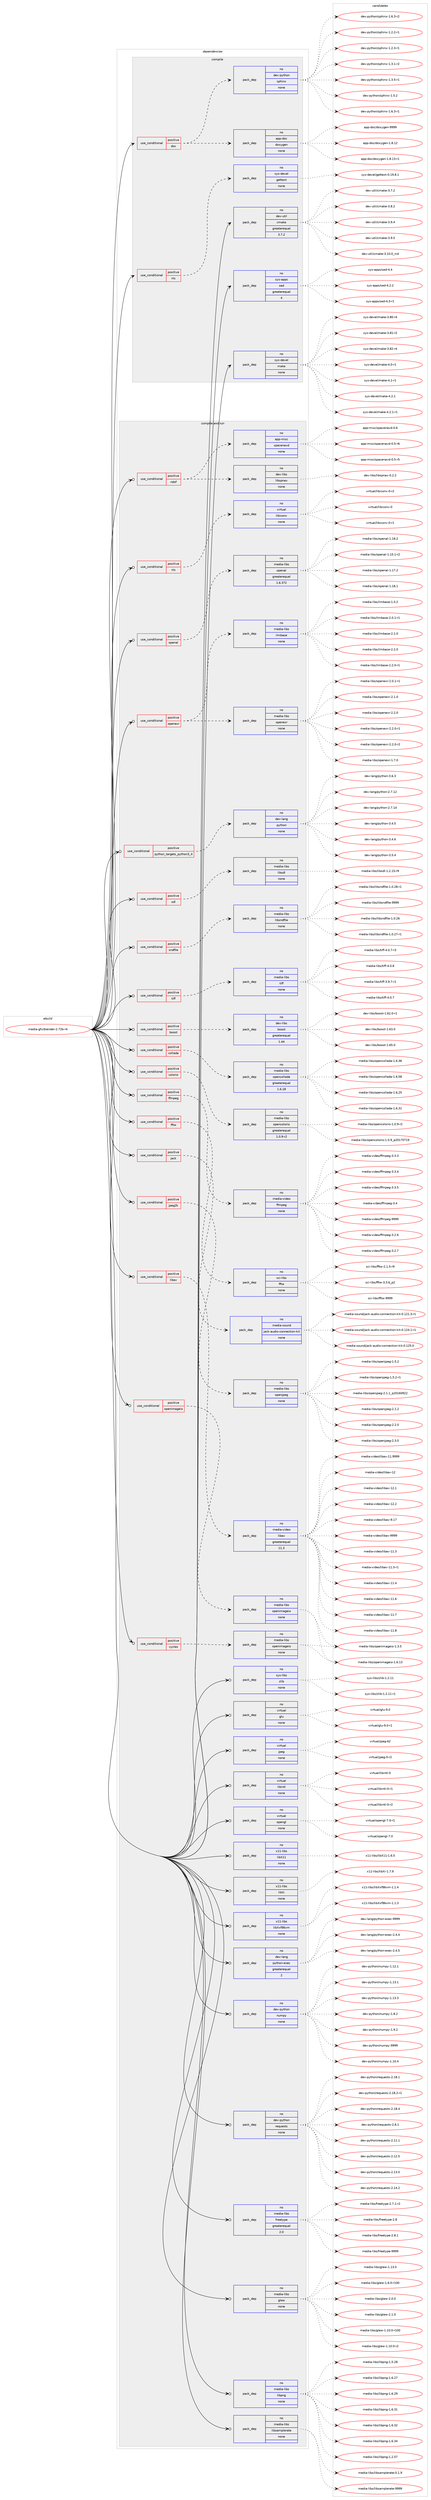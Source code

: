 digraph prolog {

# *************
# Graph options
# *************

newrank=true;
concentrate=true;
compound=true;
graph [rankdir=LR,fontname=Helvetica,fontsize=10,ranksep=1.5];#, ranksep=2.5, nodesep=0.2];
edge  [arrowhead=vee];
node  [fontname=Helvetica,fontsize=10];

# **********
# The ebuild
# **********

subgraph cluster_leftcol {
color=gray;
rank=same;
label=<<i>ebuild</i>>;
id [label="media-gfx/blender-2.72b-r4", color=red, width=4, href="../media-gfx/blender-2.72b-r4.svg"];
}

# ****************
# The dependencies
# ****************

subgraph cluster_midcol {
color=gray;
label=<<i>dependencies</i>>;
subgraph cluster_compile {
fillcolor="#eeeeee";
style=filled;
label=<<i>compile</i>>;
subgraph cond86867 {
dependency350922 [label=<<TABLE BORDER="0" CELLBORDER="1" CELLSPACING="0" CELLPADDING="4"><TR><TD ROWSPAN="3" CELLPADDING="10">use_conditional</TD></TR><TR><TD>positive</TD></TR><TR><TD>doc</TD></TR></TABLE>>, shape=none, color=red];
subgraph pack258716 {
dependency350923 [label=<<TABLE BORDER="0" CELLBORDER="1" CELLSPACING="0" CELLPADDING="4" WIDTH="220"><TR><TD ROWSPAN="6" CELLPADDING="30">pack_dep</TD></TR><TR><TD WIDTH="110">no</TD></TR><TR><TD>app-doc</TD></TR><TR><TD>doxygen</TD></TR><TR><TD>none</TD></TR><TR><TD></TD></TR></TABLE>>, shape=none, color=blue];
}
dependency350922:e -> dependency350923:w [weight=20,style="dashed",arrowhead="vee"];
subgraph pack258717 {
dependency350924 [label=<<TABLE BORDER="0" CELLBORDER="1" CELLSPACING="0" CELLPADDING="4" WIDTH="220"><TR><TD ROWSPAN="6" CELLPADDING="30">pack_dep</TD></TR><TR><TD WIDTH="110">no</TD></TR><TR><TD>dev-python</TD></TR><TR><TD>sphinx</TD></TR><TR><TD>none</TD></TR><TR><TD></TD></TR></TABLE>>, shape=none, color=blue];
}
dependency350922:e -> dependency350924:w [weight=20,style="dashed",arrowhead="vee"];
}
id:e -> dependency350922:w [weight=20,style="solid",arrowhead="vee"];
subgraph cond86868 {
dependency350925 [label=<<TABLE BORDER="0" CELLBORDER="1" CELLSPACING="0" CELLPADDING="4"><TR><TD ROWSPAN="3" CELLPADDING="10">use_conditional</TD></TR><TR><TD>positive</TD></TR><TR><TD>nls</TD></TR></TABLE>>, shape=none, color=red];
subgraph pack258718 {
dependency350926 [label=<<TABLE BORDER="0" CELLBORDER="1" CELLSPACING="0" CELLPADDING="4" WIDTH="220"><TR><TD ROWSPAN="6" CELLPADDING="30">pack_dep</TD></TR><TR><TD WIDTH="110">no</TD></TR><TR><TD>sys-devel</TD></TR><TR><TD>gettext</TD></TR><TR><TD>none</TD></TR><TR><TD></TD></TR></TABLE>>, shape=none, color=blue];
}
dependency350925:e -> dependency350926:w [weight=20,style="dashed",arrowhead="vee"];
}
id:e -> dependency350925:w [weight=20,style="solid",arrowhead="vee"];
subgraph pack258719 {
dependency350927 [label=<<TABLE BORDER="0" CELLBORDER="1" CELLSPACING="0" CELLPADDING="4" WIDTH="220"><TR><TD ROWSPAN="6" CELLPADDING="30">pack_dep</TD></TR><TR><TD WIDTH="110">no</TD></TR><TR><TD>dev-util</TD></TR><TR><TD>cmake</TD></TR><TR><TD>greaterequal</TD></TR><TR><TD>3.7.2</TD></TR></TABLE>>, shape=none, color=blue];
}
id:e -> dependency350927:w [weight=20,style="solid",arrowhead="vee"];
subgraph pack258720 {
dependency350928 [label=<<TABLE BORDER="0" CELLBORDER="1" CELLSPACING="0" CELLPADDING="4" WIDTH="220"><TR><TD ROWSPAN="6" CELLPADDING="30">pack_dep</TD></TR><TR><TD WIDTH="110">no</TD></TR><TR><TD>sys-apps</TD></TR><TR><TD>sed</TD></TR><TR><TD>greaterequal</TD></TR><TR><TD>4</TD></TR></TABLE>>, shape=none, color=blue];
}
id:e -> dependency350928:w [weight=20,style="solid",arrowhead="vee"];
subgraph pack258721 {
dependency350929 [label=<<TABLE BORDER="0" CELLBORDER="1" CELLSPACING="0" CELLPADDING="4" WIDTH="220"><TR><TD ROWSPAN="6" CELLPADDING="30">pack_dep</TD></TR><TR><TD WIDTH="110">no</TD></TR><TR><TD>sys-devel</TD></TR><TR><TD>make</TD></TR><TR><TD>none</TD></TR><TR><TD></TD></TR></TABLE>>, shape=none, color=blue];
}
id:e -> dependency350929:w [weight=20,style="solid",arrowhead="vee"];
}
subgraph cluster_compileandrun {
fillcolor="#eeeeee";
style=filled;
label=<<i>compile and run</i>>;
subgraph cond86869 {
dependency350930 [label=<<TABLE BORDER="0" CELLBORDER="1" CELLSPACING="0" CELLPADDING="4"><TR><TD ROWSPAN="3" CELLPADDING="10">use_conditional</TD></TR><TR><TD>positive</TD></TR><TR><TD>boost</TD></TR></TABLE>>, shape=none, color=red];
subgraph pack258722 {
dependency350931 [label=<<TABLE BORDER="0" CELLBORDER="1" CELLSPACING="0" CELLPADDING="4" WIDTH="220"><TR><TD ROWSPAN="6" CELLPADDING="30">pack_dep</TD></TR><TR><TD WIDTH="110">no</TD></TR><TR><TD>dev-libs</TD></TR><TR><TD>boost</TD></TR><TR><TD>greaterequal</TD></TR><TR><TD>1.44</TD></TR></TABLE>>, shape=none, color=blue];
}
dependency350930:e -> dependency350931:w [weight=20,style="dashed",arrowhead="vee"];
}
id:e -> dependency350930:w [weight=20,style="solid",arrowhead="odotvee"];
subgraph cond86870 {
dependency350932 [label=<<TABLE BORDER="0" CELLBORDER="1" CELLSPACING="0" CELLPADDING="4"><TR><TD ROWSPAN="3" CELLPADDING="10">use_conditional</TD></TR><TR><TD>positive</TD></TR><TR><TD>collada</TD></TR></TABLE>>, shape=none, color=red];
subgraph pack258723 {
dependency350933 [label=<<TABLE BORDER="0" CELLBORDER="1" CELLSPACING="0" CELLPADDING="4" WIDTH="220"><TR><TD ROWSPAN="6" CELLPADDING="30">pack_dep</TD></TR><TR><TD WIDTH="110">no</TD></TR><TR><TD>media-libs</TD></TR><TR><TD>opencollada</TD></TR><TR><TD>greaterequal</TD></TR><TR><TD>1.6.18</TD></TR></TABLE>>, shape=none, color=blue];
}
dependency350932:e -> dependency350933:w [weight=20,style="dashed",arrowhead="vee"];
}
id:e -> dependency350932:w [weight=20,style="solid",arrowhead="odotvee"];
subgraph cond86871 {
dependency350934 [label=<<TABLE BORDER="0" CELLBORDER="1" CELLSPACING="0" CELLPADDING="4"><TR><TD ROWSPAN="3" CELLPADDING="10">use_conditional</TD></TR><TR><TD>positive</TD></TR><TR><TD>colorio</TD></TR></TABLE>>, shape=none, color=red];
subgraph pack258724 {
dependency350935 [label=<<TABLE BORDER="0" CELLBORDER="1" CELLSPACING="0" CELLPADDING="4" WIDTH="220"><TR><TD ROWSPAN="6" CELLPADDING="30">pack_dep</TD></TR><TR><TD WIDTH="110">no</TD></TR><TR><TD>media-libs</TD></TR><TR><TD>opencolorio</TD></TR><TR><TD>greaterequal</TD></TR><TR><TD>1.0.9-r2</TD></TR></TABLE>>, shape=none, color=blue];
}
dependency350934:e -> dependency350935:w [weight=20,style="dashed",arrowhead="vee"];
}
id:e -> dependency350934:w [weight=20,style="solid",arrowhead="odotvee"];
subgraph cond86872 {
dependency350936 [label=<<TABLE BORDER="0" CELLBORDER="1" CELLSPACING="0" CELLPADDING="4"><TR><TD ROWSPAN="3" CELLPADDING="10">use_conditional</TD></TR><TR><TD>positive</TD></TR><TR><TD>cycles</TD></TR></TABLE>>, shape=none, color=red];
subgraph pack258725 {
dependency350937 [label=<<TABLE BORDER="0" CELLBORDER="1" CELLSPACING="0" CELLPADDING="4" WIDTH="220"><TR><TD ROWSPAN="6" CELLPADDING="30">pack_dep</TD></TR><TR><TD WIDTH="110">no</TD></TR><TR><TD>media-libs</TD></TR><TR><TD>openimageio</TD></TR><TR><TD>none</TD></TR><TR><TD></TD></TR></TABLE>>, shape=none, color=blue];
}
dependency350936:e -> dependency350937:w [weight=20,style="dashed",arrowhead="vee"];
}
id:e -> dependency350936:w [weight=20,style="solid",arrowhead="odotvee"];
subgraph cond86873 {
dependency350938 [label=<<TABLE BORDER="0" CELLBORDER="1" CELLSPACING="0" CELLPADDING="4"><TR><TD ROWSPAN="3" CELLPADDING="10">use_conditional</TD></TR><TR><TD>positive</TD></TR><TR><TD>ffmpeg</TD></TR></TABLE>>, shape=none, color=red];
subgraph pack258726 {
dependency350939 [label=<<TABLE BORDER="0" CELLBORDER="1" CELLSPACING="0" CELLPADDING="4" WIDTH="220"><TR><TD ROWSPAN="6" CELLPADDING="30">pack_dep</TD></TR><TR><TD WIDTH="110">no</TD></TR><TR><TD>media-video</TD></TR><TR><TD>ffmpeg</TD></TR><TR><TD>none</TD></TR><TR><TD></TD></TR></TABLE>>, shape=none, color=blue];
}
dependency350938:e -> dependency350939:w [weight=20,style="dashed",arrowhead="vee"];
}
id:e -> dependency350938:w [weight=20,style="solid",arrowhead="odotvee"];
subgraph cond86874 {
dependency350940 [label=<<TABLE BORDER="0" CELLBORDER="1" CELLSPACING="0" CELLPADDING="4"><TR><TD ROWSPAN="3" CELLPADDING="10">use_conditional</TD></TR><TR><TD>positive</TD></TR><TR><TD>fftw</TD></TR></TABLE>>, shape=none, color=red];
subgraph pack258727 {
dependency350941 [label=<<TABLE BORDER="0" CELLBORDER="1" CELLSPACING="0" CELLPADDING="4" WIDTH="220"><TR><TD ROWSPAN="6" CELLPADDING="30">pack_dep</TD></TR><TR><TD WIDTH="110">no</TD></TR><TR><TD>sci-libs</TD></TR><TR><TD>fftw</TD></TR><TR><TD>none</TD></TR><TR><TD></TD></TR></TABLE>>, shape=none, color=blue];
}
dependency350940:e -> dependency350941:w [weight=20,style="dashed",arrowhead="vee"];
}
id:e -> dependency350940:w [weight=20,style="solid",arrowhead="odotvee"];
subgraph cond86875 {
dependency350942 [label=<<TABLE BORDER="0" CELLBORDER="1" CELLSPACING="0" CELLPADDING="4"><TR><TD ROWSPAN="3" CELLPADDING="10">use_conditional</TD></TR><TR><TD>positive</TD></TR><TR><TD>jack</TD></TR></TABLE>>, shape=none, color=red];
subgraph pack258728 {
dependency350943 [label=<<TABLE BORDER="0" CELLBORDER="1" CELLSPACING="0" CELLPADDING="4" WIDTH="220"><TR><TD ROWSPAN="6" CELLPADDING="30">pack_dep</TD></TR><TR><TD WIDTH="110">no</TD></TR><TR><TD>media-sound</TD></TR><TR><TD>jack-audio-connection-kit</TD></TR><TR><TD>none</TD></TR><TR><TD></TD></TR></TABLE>>, shape=none, color=blue];
}
dependency350942:e -> dependency350943:w [weight=20,style="dashed",arrowhead="vee"];
}
id:e -> dependency350942:w [weight=20,style="solid",arrowhead="odotvee"];
subgraph cond86876 {
dependency350944 [label=<<TABLE BORDER="0" CELLBORDER="1" CELLSPACING="0" CELLPADDING="4"><TR><TD ROWSPAN="3" CELLPADDING="10">use_conditional</TD></TR><TR><TD>positive</TD></TR><TR><TD>jpeg2k</TD></TR></TABLE>>, shape=none, color=red];
subgraph pack258729 {
dependency350945 [label=<<TABLE BORDER="0" CELLBORDER="1" CELLSPACING="0" CELLPADDING="4" WIDTH="220"><TR><TD ROWSPAN="6" CELLPADDING="30">pack_dep</TD></TR><TR><TD WIDTH="110">no</TD></TR><TR><TD>media-libs</TD></TR><TR><TD>openjpeg</TD></TR><TR><TD>none</TD></TR><TR><TD></TD></TR></TABLE>>, shape=none, color=blue];
}
dependency350944:e -> dependency350945:w [weight=20,style="dashed",arrowhead="vee"];
}
id:e -> dependency350944:w [weight=20,style="solid",arrowhead="odotvee"];
subgraph cond86877 {
dependency350946 [label=<<TABLE BORDER="0" CELLBORDER="1" CELLSPACING="0" CELLPADDING="4"><TR><TD ROWSPAN="3" CELLPADDING="10">use_conditional</TD></TR><TR><TD>positive</TD></TR><TR><TD>libav</TD></TR></TABLE>>, shape=none, color=red];
subgraph pack258730 {
dependency350947 [label=<<TABLE BORDER="0" CELLBORDER="1" CELLSPACING="0" CELLPADDING="4" WIDTH="220"><TR><TD ROWSPAN="6" CELLPADDING="30">pack_dep</TD></TR><TR><TD WIDTH="110">no</TD></TR><TR><TD>media-video</TD></TR><TR><TD>libav</TD></TR><TR><TD>greaterequal</TD></TR><TR><TD>11.3</TD></TR></TABLE>>, shape=none, color=blue];
}
dependency350946:e -> dependency350947:w [weight=20,style="dashed",arrowhead="vee"];
}
id:e -> dependency350946:w [weight=20,style="solid",arrowhead="odotvee"];
subgraph cond86878 {
dependency350948 [label=<<TABLE BORDER="0" CELLBORDER="1" CELLSPACING="0" CELLPADDING="4"><TR><TD ROWSPAN="3" CELLPADDING="10">use_conditional</TD></TR><TR><TD>positive</TD></TR><TR><TD>ndof</TD></TR></TABLE>>, shape=none, color=red];
subgraph pack258731 {
dependency350949 [label=<<TABLE BORDER="0" CELLBORDER="1" CELLSPACING="0" CELLPADDING="4" WIDTH="220"><TR><TD ROWSPAN="6" CELLPADDING="30">pack_dep</TD></TR><TR><TD WIDTH="110">no</TD></TR><TR><TD>app-misc</TD></TR><TR><TD>spacenavd</TD></TR><TR><TD>none</TD></TR><TR><TD></TD></TR></TABLE>>, shape=none, color=blue];
}
dependency350948:e -> dependency350949:w [weight=20,style="dashed",arrowhead="vee"];
subgraph pack258732 {
dependency350950 [label=<<TABLE BORDER="0" CELLBORDER="1" CELLSPACING="0" CELLPADDING="4" WIDTH="220"><TR><TD ROWSPAN="6" CELLPADDING="30">pack_dep</TD></TR><TR><TD WIDTH="110">no</TD></TR><TR><TD>dev-libs</TD></TR><TR><TD>libspnav</TD></TR><TR><TD>none</TD></TR><TR><TD></TD></TR></TABLE>>, shape=none, color=blue];
}
dependency350948:e -> dependency350950:w [weight=20,style="dashed",arrowhead="vee"];
}
id:e -> dependency350948:w [weight=20,style="solid",arrowhead="odotvee"];
subgraph cond86879 {
dependency350951 [label=<<TABLE BORDER="0" CELLBORDER="1" CELLSPACING="0" CELLPADDING="4"><TR><TD ROWSPAN="3" CELLPADDING="10">use_conditional</TD></TR><TR><TD>positive</TD></TR><TR><TD>nls</TD></TR></TABLE>>, shape=none, color=red];
subgraph pack258733 {
dependency350952 [label=<<TABLE BORDER="0" CELLBORDER="1" CELLSPACING="0" CELLPADDING="4" WIDTH="220"><TR><TD ROWSPAN="6" CELLPADDING="30">pack_dep</TD></TR><TR><TD WIDTH="110">no</TD></TR><TR><TD>virtual</TD></TR><TR><TD>libiconv</TD></TR><TR><TD>none</TD></TR><TR><TD></TD></TR></TABLE>>, shape=none, color=blue];
}
dependency350951:e -> dependency350952:w [weight=20,style="dashed",arrowhead="vee"];
}
id:e -> dependency350951:w [weight=20,style="solid",arrowhead="odotvee"];
subgraph cond86880 {
dependency350953 [label=<<TABLE BORDER="0" CELLBORDER="1" CELLSPACING="0" CELLPADDING="4"><TR><TD ROWSPAN="3" CELLPADDING="10">use_conditional</TD></TR><TR><TD>positive</TD></TR><TR><TD>openal</TD></TR></TABLE>>, shape=none, color=red];
subgraph pack258734 {
dependency350954 [label=<<TABLE BORDER="0" CELLBORDER="1" CELLSPACING="0" CELLPADDING="4" WIDTH="220"><TR><TD ROWSPAN="6" CELLPADDING="30">pack_dep</TD></TR><TR><TD WIDTH="110">no</TD></TR><TR><TD>media-libs</TD></TR><TR><TD>openal</TD></TR><TR><TD>greaterequal</TD></TR><TR><TD>1.6.372</TD></TR></TABLE>>, shape=none, color=blue];
}
dependency350953:e -> dependency350954:w [weight=20,style="dashed",arrowhead="vee"];
}
id:e -> dependency350953:w [weight=20,style="solid",arrowhead="odotvee"];
subgraph cond86881 {
dependency350955 [label=<<TABLE BORDER="0" CELLBORDER="1" CELLSPACING="0" CELLPADDING="4"><TR><TD ROWSPAN="3" CELLPADDING="10">use_conditional</TD></TR><TR><TD>positive</TD></TR><TR><TD>openexr</TD></TR></TABLE>>, shape=none, color=red];
subgraph pack258735 {
dependency350956 [label=<<TABLE BORDER="0" CELLBORDER="1" CELLSPACING="0" CELLPADDING="4" WIDTH="220"><TR><TD ROWSPAN="6" CELLPADDING="30">pack_dep</TD></TR><TR><TD WIDTH="110">no</TD></TR><TR><TD>media-libs</TD></TR><TR><TD>ilmbase</TD></TR><TR><TD>none</TD></TR><TR><TD></TD></TR></TABLE>>, shape=none, color=blue];
}
dependency350955:e -> dependency350956:w [weight=20,style="dashed",arrowhead="vee"];
subgraph pack258736 {
dependency350957 [label=<<TABLE BORDER="0" CELLBORDER="1" CELLSPACING="0" CELLPADDING="4" WIDTH="220"><TR><TD ROWSPAN="6" CELLPADDING="30">pack_dep</TD></TR><TR><TD WIDTH="110">no</TD></TR><TR><TD>media-libs</TD></TR><TR><TD>openexr</TD></TR><TR><TD>none</TD></TR><TR><TD></TD></TR></TABLE>>, shape=none, color=blue];
}
dependency350955:e -> dependency350957:w [weight=20,style="dashed",arrowhead="vee"];
}
id:e -> dependency350955:w [weight=20,style="solid",arrowhead="odotvee"];
subgraph cond86882 {
dependency350958 [label=<<TABLE BORDER="0" CELLBORDER="1" CELLSPACING="0" CELLPADDING="4"><TR><TD ROWSPAN="3" CELLPADDING="10">use_conditional</TD></TR><TR><TD>positive</TD></TR><TR><TD>openimageio</TD></TR></TABLE>>, shape=none, color=red];
subgraph pack258737 {
dependency350959 [label=<<TABLE BORDER="0" CELLBORDER="1" CELLSPACING="0" CELLPADDING="4" WIDTH="220"><TR><TD ROWSPAN="6" CELLPADDING="30">pack_dep</TD></TR><TR><TD WIDTH="110">no</TD></TR><TR><TD>media-libs</TD></TR><TR><TD>openimageio</TD></TR><TR><TD>none</TD></TR><TR><TD></TD></TR></TABLE>>, shape=none, color=blue];
}
dependency350958:e -> dependency350959:w [weight=20,style="dashed",arrowhead="vee"];
}
id:e -> dependency350958:w [weight=20,style="solid",arrowhead="odotvee"];
subgraph cond86883 {
dependency350960 [label=<<TABLE BORDER="0" CELLBORDER="1" CELLSPACING="0" CELLPADDING="4"><TR><TD ROWSPAN="3" CELLPADDING="10">use_conditional</TD></TR><TR><TD>positive</TD></TR><TR><TD>python_targets_python3_4</TD></TR></TABLE>>, shape=none, color=red];
subgraph pack258738 {
dependency350961 [label=<<TABLE BORDER="0" CELLBORDER="1" CELLSPACING="0" CELLPADDING="4" WIDTH="220"><TR><TD ROWSPAN="6" CELLPADDING="30">pack_dep</TD></TR><TR><TD WIDTH="110">no</TD></TR><TR><TD>dev-lang</TD></TR><TR><TD>python</TD></TR><TR><TD>none</TD></TR><TR><TD></TD></TR></TABLE>>, shape=none, color=blue];
}
dependency350960:e -> dependency350961:w [weight=20,style="dashed",arrowhead="vee"];
}
id:e -> dependency350960:w [weight=20,style="solid",arrowhead="odotvee"];
subgraph cond86884 {
dependency350962 [label=<<TABLE BORDER="0" CELLBORDER="1" CELLSPACING="0" CELLPADDING="4"><TR><TD ROWSPAN="3" CELLPADDING="10">use_conditional</TD></TR><TR><TD>positive</TD></TR><TR><TD>sdl</TD></TR></TABLE>>, shape=none, color=red];
subgraph pack258739 {
dependency350963 [label=<<TABLE BORDER="0" CELLBORDER="1" CELLSPACING="0" CELLPADDING="4" WIDTH="220"><TR><TD ROWSPAN="6" CELLPADDING="30">pack_dep</TD></TR><TR><TD WIDTH="110">no</TD></TR><TR><TD>media-libs</TD></TR><TR><TD>libsdl</TD></TR><TR><TD>none</TD></TR><TR><TD></TD></TR></TABLE>>, shape=none, color=blue];
}
dependency350962:e -> dependency350963:w [weight=20,style="dashed",arrowhead="vee"];
}
id:e -> dependency350962:w [weight=20,style="solid",arrowhead="odotvee"];
subgraph cond86885 {
dependency350964 [label=<<TABLE BORDER="0" CELLBORDER="1" CELLSPACING="0" CELLPADDING="4"><TR><TD ROWSPAN="3" CELLPADDING="10">use_conditional</TD></TR><TR><TD>positive</TD></TR><TR><TD>sndfile</TD></TR></TABLE>>, shape=none, color=red];
subgraph pack258740 {
dependency350965 [label=<<TABLE BORDER="0" CELLBORDER="1" CELLSPACING="0" CELLPADDING="4" WIDTH="220"><TR><TD ROWSPAN="6" CELLPADDING="30">pack_dep</TD></TR><TR><TD WIDTH="110">no</TD></TR><TR><TD>media-libs</TD></TR><TR><TD>libsndfile</TD></TR><TR><TD>none</TD></TR><TR><TD></TD></TR></TABLE>>, shape=none, color=blue];
}
dependency350964:e -> dependency350965:w [weight=20,style="dashed",arrowhead="vee"];
}
id:e -> dependency350964:w [weight=20,style="solid",arrowhead="odotvee"];
subgraph cond86886 {
dependency350966 [label=<<TABLE BORDER="0" CELLBORDER="1" CELLSPACING="0" CELLPADDING="4"><TR><TD ROWSPAN="3" CELLPADDING="10">use_conditional</TD></TR><TR><TD>positive</TD></TR><TR><TD>tiff</TD></TR></TABLE>>, shape=none, color=red];
subgraph pack258741 {
dependency350967 [label=<<TABLE BORDER="0" CELLBORDER="1" CELLSPACING="0" CELLPADDING="4" WIDTH="220"><TR><TD ROWSPAN="6" CELLPADDING="30">pack_dep</TD></TR><TR><TD WIDTH="110">no</TD></TR><TR><TD>media-libs</TD></TR><TR><TD>tiff</TD></TR><TR><TD>none</TD></TR><TR><TD></TD></TR></TABLE>>, shape=none, color=blue];
}
dependency350966:e -> dependency350967:w [weight=20,style="dashed",arrowhead="vee"];
}
id:e -> dependency350966:w [weight=20,style="solid",arrowhead="odotvee"];
subgraph pack258742 {
dependency350968 [label=<<TABLE BORDER="0" CELLBORDER="1" CELLSPACING="0" CELLPADDING="4" WIDTH="220"><TR><TD ROWSPAN="6" CELLPADDING="30">pack_dep</TD></TR><TR><TD WIDTH="110">no</TD></TR><TR><TD>dev-lang</TD></TR><TR><TD>python-exec</TD></TR><TR><TD>greaterequal</TD></TR><TR><TD>2</TD></TR></TABLE>>, shape=none, color=blue];
}
id:e -> dependency350968:w [weight=20,style="solid",arrowhead="odotvee"];
subgraph pack258743 {
dependency350969 [label=<<TABLE BORDER="0" CELLBORDER="1" CELLSPACING="0" CELLPADDING="4" WIDTH="220"><TR><TD ROWSPAN="6" CELLPADDING="30">pack_dep</TD></TR><TR><TD WIDTH="110">no</TD></TR><TR><TD>dev-python</TD></TR><TR><TD>numpy</TD></TR><TR><TD>none</TD></TR><TR><TD></TD></TR></TABLE>>, shape=none, color=blue];
}
id:e -> dependency350969:w [weight=20,style="solid",arrowhead="odotvee"];
subgraph pack258744 {
dependency350970 [label=<<TABLE BORDER="0" CELLBORDER="1" CELLSPACING="0" CELLPADDING="4" WIDTH="220"><TR><TD ROWSPAN="6" CELLPADDING="30">pack_dep</TD></TR><TR><TD WIDTH="110">no</TD></TR><TR><TD>dev-python</TD></TR><TR><TD>requests</TD></TR><TR><TD>none</TD></TR><TR><TD></TD></TR></TABLE>>, shape=none, color=blue];
}
id:e -> dependency350970:w [weight=20,style="solid",arrowhead="odotvee"];
subgraph pack258745 {
dependency350971 [label=<<TABLE BORDER="0" CELLBORDER="1" CELLSPACING="0" CELLPADDING="4" WIDTH="220"><TR><TD ROWSPAN="6" CELLPADDING="30">pack_dep</TD></TR><TR><TD WIDTH="110">no</TD></TR><TR><TD>media-libs</TD></TR><TR><TD>freetype</TD></TR><TR><TD>greaterequal</TD></TR><TR><TD>2.0</TD></TR></TABLE>>, shape=none, color=blue];
}
id:e -> dependency350971:w [weight=20,style="solid",arrowhead="odotvee"];
subgraph pack258746 {
dependency350972 [label=<<TABLE BORDER="0" CELLBORDER="1" CELLSPACING="0" CELLPADDING="4" WIDTH="220"><TR><TD ROWSPAN="6" CELLPADDING="30">pack_dep</TD></TR><TR><TD WIDTH="110">no</TD></TR><TR><TD>media-libs</TD></TR><TR><TD>glew</TD></TR><TR><TD>none</TD></TR><TR><TD></TD></TR></TABLE>>, shape=none, color=blue];
}
id:e -> dependency350972:w [weight=20,style="solid",arrowhead="odotvee"];
subgraph pack258747 {
dependency350973 [label=<<TABLE BORDER="0" CELLBORDER="1" CELLSPACING="0" CELLPADDING="4" WIDTH="220"><TR><TD ROWSPAN="6" CELLPADDING="30">pack_dep</TD></TR><TR><TD WIDTH="110">no</TD></TR><TR><TD>media-libs</TD></TR><TR><TD>libpng</TD></TR><TR><TD>none</TD></TR><TR><TD></TD></TR></TABLE>>, shape=none, color=blue];
}
id:e -> dependency350973:w [weight=20,style="solid",arrowhead="odotvee"];
subgraph pack258748 {
dependency350974 [label=<<TABLE BORDER="0" CELLBORDER="1" CELLSPACING="0" CELLPADDING="4" WIDTH="220"><TR><TD ROWSPAN="6" CELLPADDING="30">pack_dep</TD></TR><TR><TD WIDTH="110">no</TD></TR><TR><TD>media-libs</TD></TR><TR><TD>libsamplerate</TD></TR><TR><TD>none</TD></TR><TR><TD></TD></TR></TABLE>>, shape=none, color=blue];
}
id:e -> dependency350974:w [weight=20,style="solid",arrowhead="odotvee"];
subgraph pack258749 {
dependency350975 [label=<<TABLE BORDER="0" CELLBORDER="1" CELLSPACING="0" CELLPADDING="4" WIDTH="220"><TR><TD ROWSPAN="6" CELLPADDING="30">pack_dep</TD></TR><TR><TD WIDTH="110">no</TD></TR><TR><TD>sys-libs</TD></TR><TR><TD>zlib</TD></TR><TR><TD>none</TD></TR><TR><TD></TD></TR></TABLE>>, shape=none, color=blue];
}
id:e -> dependency350975:w [weight=20,style="solid",arrowhead="odotvee"];
subgraph pack258750 {
dependency350976 [label=<<TABLE BORDER="0" CELLBORDER="1" CELLSPACING="0" CELLPADDING="4" WIDTH="220"><TR><TD ROWSPAN="6" CELLPADDING="30">pack_dep</TD></TR><TR><TD WIDTH="110">no</TD></TR><TR><TD>virtual</TD></TR><TR><TD>glu</TD></TR><TR><TD>none</TD></TR><TR><TD></TD></TR></TABLE>>, shape=none, color=blue];
}
id:e -> dependency350976:w [weight=20,style="solid",arrowhead="odotvee"];
subgraph pack258751 {
dependency350977 [label=<<TABLE BORDER="0" CELLBORDER="1" CELLSPACING="0" CELLPADDING="4" WIDTH="220"><TR><TD ROWSPAN="6" CELLPADDING="30">pack_dep</TD></TR><TR><TD WIDTH="110">no</TD></TR><TR><TD>virtual</TD></TR><TR><TD>jpeg</TD></TR><TR><TD>none</TD></TR><TR><TD></TD></TR></TABLE>>, shape=none, color=blue];
}
id:e -> dependency350977:w [weight=20,style="solid",arrowhead="odotvee"];
subgraph pack258752 {
dependency350978 [label=<<TABLE BORDER="0" CELLBORDER="1" CELLSPACING="0" CELLPADDING="4" WIDTH="220"><TR><TD ROWSPAN="6" CELLPADDING="30">pack_dep</TD></TR><TR><TD WIDTH="110">no</TD></TR><TR><TD>virtual</TD></TR><TR><TD>libintl</TD></TR><TR><TD>none</TD></TR><TR><TD></TD></TR></TABLE>>, shape=none, color=blue];
}
id:e -> dependency350978:w [weight=20,style="solid",arrowhead="odotvee"];
subgraph pack258753 {
dependency350979 [label=<<TABLE BORDER="0" CELLBORDER="1" CELLSPACING="0" CELLPADDING="4" WIDTH="220"><TR><TD ROWSPAN="6" CELLPADDING="30">pack_dep</TD></TR><TR><TD WIDTH="110">no</TD></TR><TR><TD>virtual</TD></TR><TR><TD>opengl</TD></TR><TR><TD>none</TD></TR><TR><TD></TD></TR></TABLE>>, shape=none, color=blue];
}
id:e -> dependency350979:w [weight=20,style="solid",arrowhead="odotvee"];
subgraph pack258754 {
dependency350980 [label=<<TABLE BORDER="0" CELLBORDER="1" CELLSPACING="0" CELLPADDING="4" WIDTH="220"><TR><TD ROWSPAN="6" CELLPADDING="30">pack_dep</TD></TR><TR><TD WIDTH="110">no</TD></TR><TR><TD>x11-libs</TD></TR><TR><TD>libX11</TD></TR><TR><TD>none</TD></TR><TR><TD></TD></TR></TABLE>>, shape=none, color=blue];
}
id:e -> dependency350980:w [weight=20,style="solid",arrowhead="odotvee"];
subgraph pack258755 {
dependency350981 [label=<<TABLE BORDER="0" CELLBORDER="1" CELLSPACING="0" CELLPADDING="4" WIDTH="220"><TR><TD ROWSPAN="6" CELLPADDING="30">pack_dep</TD></TR><TR><TD WIDTH="110">no</TD></TR><TR><TD>x11-libs</TD></TR><TR><TD>libXi</TD></TR><TR><TD>none</TD></TR><TR><TD></TD></TR></TABLE>>, shape=none, color=blue];
}
id:e -> dependency350981:w [weight=20,style="solid",arrowhead="odotvee"];
subgraph pack258756 {
dependency350982 [label=<<TABLE BORDER="0" CELLBORDER="1" CELLSPACING="0" CELLPADDING="4" WIDTH="220"><TR><TD ROWSPAN="6" CELLPADDING="30">pack_dep</TD></TR><TR><TD WIDTH="110">no</TD></TR><TR><TD>x11-libs</TD></TR><TR><TD>libXxf86vm</TD></TR><TR><TD>none</TD></TR><TR><TD></TD></TR></TABLE>>, shape=none, color=blue];
}
id:e -> dependency350982:w [weight=20,style="solid",arrowhead="odotvee"];
}
subgraph cluster_run {
fillcolor="#eeeeee";
style=filled;
label=<<i>run</i>>;
}
}

# **************
# The candidates
# **************

subgraph cluster_choices {
rank=same;
color=gray;
label=<<i>candidates</i>>;

subgraph choice258716 {
color=black;
nodesep=1;
choice9711211245100111994710011112012110310111045494656464950 [label="app-doc/doxygen-1.8.12", color=red, width=4,href="../app-doc/doxygen-1.8.12.svg"];
choice97112112451001119947100111120121103101110454946564649514511449 [label="app-doc/doxygen-1.8.13-r1", color=red, width=4,href="../app-doc/doxygen-1.8.13-r1.svg"];
choice971121124510011199471001111201211031011104557575757 [label="app-doc/doxygen-9999", color=red, width=4,href="../app-doc/doxygen-9999.svg"];
dependency350923:e -> choice9711211245100111994710011112012110310111045494656464950:w [style=dotted,weight="100"];
dependency350923:e -> choice97112112451001119947100111120121103101110454946564649514511449:w [style=dotted,weight="100"];
dependency350923:e -> choice971121124510011199471001111201211031011104557575757:w [style=dotted,weight="100"];
}
subgraph choice258717 {
color=black;
nodesep=1;
choice10010111845112121116104111110471151121041051101204549465046504511449 [label="dev-python/sphinx-1.2.2-r1", color=red, width=4,href="../dev-python/sphinx-1.2.2-r1.svg"];
choice10010111845112121116104111110471151121041051101204549465046514511449 [label="dev-python/sphinx-1.2.3-r1", color=red, width=4,href="../dev-python/sphinx-1.2.3-r1.svg"];
choice10010111845112121116104111110471151121041051101204549465146494511450 [label="dev-python/sphinx-1.3.1-r2", color=red, width=4,href="../dev-python/sphinx-1.3.1-r2.svg"];
choice10010111845112121116104111110471151121041051101204549465146534511449 [label="dev-python/sphinx-1.3.5-r1", color=red, width=4,href="../dev-python/sphinx-1.3.5-r1.svg"];
choice1001011184511212111610411111047115112104105110120454946534650 [label="dev-python/sphinx-1.5.2", color=red, width=4,href="../dev-python/sphinx-1.5.2.svg"];
choice10010111845112121116104111110471151121041051101204549465446514511449 [label="dev-python/sphinx-1.6.3-r1", color=red, width=4,href="../dev-python/sphinx-1.6.3-r1.svg"];
choice10010111845112121116104111110471151121041051101204549465446514511450 [label="dev-python/sphinx-1.6.3-r2", color=red, width=4,href="../dev-python/sphinx-1.6.3-r2.svg"];
dependency350924:e -> choice10010111845112121116104111110471151121041051101204549465046504511449:w [style=dotted,weight="100"];
dependency350924:e -> choice10010111845112121116104111110471151121041051101204549465046514511449:w [style=dotted,weight="100"];
dependency350924:e -> choice10010111845112121116104111110471151121041051101204549465146494511450:w [style=dotted,weight="100"];
dependency350924:e -> choice10010111845112121116104111110471151121041051101204549465146534511449:w [style=dotted,weight="100"];
dependency350924:e -> choice1001011184511212111610411111047115112104105110120454946534650:w [style=dotted,weight="100"];
dependency350924:e -> choice10010111845112121116104111110471151121041051101204549465446514511449:w [style=dotted,weight="100"];
dependency350924:e -> choice10010111845112121116104111110471151121041051101204549465446514511450:w [style=dotted,weight="100"];
}
subgraph choice258718 {
color=black;
nodesep=1;
choice1151211154510010111810110847103101116116101120116454846495746564649 [label="sys-devel/gettext-0.19.8.1", color=red, width=4,href="../sys-devel/gettext-0.19.8.1.svg"];
dependency350926:e -> choice1151211154510010111810110847103101116116101120116454846495746564649:w [style=dotted,weight="100"];
}
subgraph choice258719 {
color=black;
nodesep=1;
choice1001011184511711610510847991099710710145514649484648951149952 [label="dev-util/cmake-3.10.0_rc4", color=red, width=4,href="../dev-util/cmake-3.10.0_rc4.svg"];
choice10010111845117116105108479910997107101455146554650 [label="dev-util/cmake-3.7.2", color=red, width=4,href="../dev-util/cmake-3.7.2.svg"];
choice10010111845117116105108479910997107101455146564650 [label="dev-util/cmake-3.8.2", color=red, width=4,href="../dev-util/cmake-3.8.2.svg"];
choice10010111845117116105108479910997107101455146574652 [label="dev-util/cmake-3.9.4", color=red, width=4,href="../dev-util/cmake-3.9.4.svg"];
choice10010111845117116105108479910997107101455146574653 [label="dev-util/cmake-3.9.5", color=red, width=4,href="../dev-util/cmake-3.9.5.svg"];
dependency350927:e -> choice1001011184511711610510847991099710710145514649484648951149952:w [style=dotted,weight="100"];
dependency350927:e -> choice10010111845117116105108479910997107101455146554650:w [style=dotted,weight="100"];
dependency350927:e -> choice10010111845117116105108479910997107101455146564650:w [style=dotted,weight="100"];
dependency350927:e -> choice10010111845117116105108479910997107101455146574652:w [style=dotted,weight="100"];
dependency350927:e -> choice10010111845117116105108479910997107101455146574653:w [style=dotted,weight="100"];
}
subgraph choice258720 {
color=black;
nodesep=1;
choice115121115459711211211547115101100455246504650 [label="sys-apps/sed-4.2.2", color=red, width=4,href="../sys-apps/sed-4.2.2.svg"];
choice115121115459711211211547115101100455246514511449 [label="sys-apps/sed-4.3-r1", color=red, width=4,href="../sys-apps/sed-4.3-r1.svg"];
choice11512111545971121121154711510110045524652 [label="sys-apps/sed-4.4", color=red, width=4,href="../sys-apps/sed-4.4.svg"];
dependency350928:e -> choice115121115459711211211547115101100455246504650:w [style=dotted,weight="100"];
dependency350928:e -> choice115121115459711211211547115101100455246514511449:w [style=dotted,weight="100"];
dependency350928:e -> choice11512111545971121121154711510110045524652:w [style=dotted,weight="100"];
}
subgraph choice258721 {
color=black;
nodesep=1;
choice11512111545100101118101108471099710710145514656484511452 [label="sys-devel/make-3.80-r4", color=red, width=4,href="../sys-devel/make-3.80-r4.svg"];
choice11512111545100101118101108471099710710145514656494511450 [label="sys-devel/make-3.81-r2", color=red, width=4,href="../sys-devel/make-3.81-r2.svg"];
choice11512111545100101118101108471099710710145514656504511452 [label="sys-devel/make-3.82-r4", color=red, width=4,href="../sys-devel/make-3.82-r4.svg"];
choice115121115451001011181011084710997107101455246484511449 [label="sys-devel/make-4.0-r1", color=red, width=4,href="../sys-devel/make-4.0-r1.svg"];
choice115121115451001011181011084710997107101455246494511449 [label="sys-devel/make-4.1-r1", color=red, width=4,href="../sys-devel/make-4.1-r1.svg"];
choice115121115451001011181011084710997107101455246504649 [label="sys-devel/make-4.2.1", color=red, width=4,href="../sys-devel/make-4.2.1.svg"];
choice1151211154510010111810110847109971071014552465046494511449 [label="sys-devel/make-4.2.1-r1", color=red, width=4,href="../sys-devel/make-4.2.1-r1.svg"];
dependency350929:e -> choice11512111545100101118101108471099710710145514656484511452:w [style=dotted,weight="100"];
dependency350929:e -> choice11512111545100101118101108471099710710145514656494511450:w [style=dotted,weight="100"];
dependency350929:e -> choice11512111545100101118101108471099710710145514656504511452:w [style=dotted,weight="100"];
dependency350929:e -> choice115121115451001011181011084710997107101455246484511449:w [style=dotted,weight="100"];
dependency350929:e -> choice115121115451001011181011084710997107101455246494511449:w [style=dotted,weight="100"];
dependency350929:e -> choice115121115451001011181011084710997107101455246504649:w [style=dotted,weight="100"];
dependency350929:e -> choice1151211154510010111810110847109971071014552465046494511449:w [style=dotted,weight="100"];
}
subgraph choice258722 {
color=black;
nodesep=1;
choice10010111845108105981154798111111115116454946545046484511449 [label="dev-libs/boost-1.62.0-r1", color=red, width=4,href="../dev-libs/boost-1.62.0-r1.svg"];
choice1001011184510810598115479811111111511645494654514648 [label="dev-libs/boost-1.63.0", color=red, width=4,href="../dev-libs/boost-1.63.0.svg"];
choice1001011184510810598115479811111111511645494654534648 [label="dev-libs/boost-1.65.0", color=red, width=4,href="../dev-libs/boost-1.65.0.svg"];
dependency350931:e -> choice10010111845108105981154798111111115116454946545046484511449:w [style=dotted,weight="100"];
dependency350931:e -> choice1001011184510810598115479811111111511645494654514648:w [style=dotted,weight="100"];
dependency350931:e -> choice1001011184510810598115479811111111511645494654534648:w [style=dotted,weight="100"];
}
subgraph choice258723 {
color=black;
nodesep=1;
choice1091011001059745108105981154711111210111099111108108971009745494654465053 [label="media-libs/opencollada-1.6.25", color=red, width=4,href="../media-libs/opencollada-1.6.25.svg"];
choice1091011001059745108105981154711111210111099111108108971009745494654465149 [label="media-libs/opencollada-1.6.31", color=red, width=4,href="../media-libs/opencollada-1.6.31.svg"];
choice1091011001059745108105981154711111210111099111108108971009745494654465154 [label="media-libs/opencollada-1.6.36", color=red, width=4,href="../media-libs/opencollada-1.6.36.svg"];
choice1091011001059745108105981154711111210111099111108108971009745494654465356 [label="media-libs/opencollada-1.6.58", color=red, width=4,href="../media-libs/opencollada-1.6.58.svg"];
dependency350933:e -> choice1091011001059745108105981154711111210111099111108108971009745494654465053:w [style=dotted,weight="100"];
dependency350933:e -> choice1091011001059745108105981154711111210111099111108108971009745494654465149:w [style=dotted,weight="100"];
dependency350933:e -> choice1091011001059745108105981154711111210111099111108108971009745494654465154:w [style=dotted,weight="100"];
dependency350933:e -> choice1091011001059745108105981154711111210111099111108108971009745494654465356:w [style=dotted,weight="100"];
}
subgraph choice258724 {
color=black;
nodesep=1;
choice10910110010597451081059811547111112101110991111081111141051114549464846574511450 [label="media-libs/opencolorio-1.0.9-r2", color=red, width=4,href="../media-libs/opencolorio-1.0.9-r2.svg"];
choice1091011001059745108105981154711111210111099111108111114105111454946484657951125048495548554957 [label="media-libs/opencolorio-1.0.9_p20170719", color=red, width=4,href="../media-libs/opencolorio-1.0.9_p20170719.svg"];
dependency350935:e -> choice10910110010597451081059811547111112101110991111081111141051114549464846574511450:w [style=dotted,weight="100"];
dependency350935:e -> choice1091011001059745108105981154711111210111099111108111114105111454946484657951125048495548554957:w [style=dotted,weight="100"];
}
subgraph choice258725 {
color=black;
nodesep=1;
choice1091011001059745108105981154711111210111010510997103101105111454946514653 [label="media-libs/openimageio-1.3.5", color=red, width=4,href="../media-libs/openimageio-1.3.5.svg"];
choice109101100105974510810598115471111121011101051099710310110511145494654464951 [label="media-libs/openimageio-1.6.13", color=red, width=4,href="../media-libs/openimageio-1.6.13.svg"];
dependency350937:e -> choice1091011001059745108105981154711111210111010510997103101105111454946514653:w [style=dotted,weight="100"];
dependency350937:e -> choice109101100105974510810598115471111121011101051099710310110511145494654464951:w [style=dotted,weight="100"];
}
subgraph choice258726 {
color=black;
nodesep=1;
choice109101100105974511810510010111147102102109112101103455146504654 [label="media-video/ffmpeg-3.2.6", color=red, width=4,href="../media-video/ffmpeg-3.2.6.svg"];
choice109101100105974511810510010111147102102109112101103455146504655 [label="media-video/ffmpeg-3.2.7", color=red, width=4,href="../media-video/ffmpeg-3.2.7.svg"];
choice109101100105974511810510010111147102102109112101103455146514651 [label="media-video/ffmpeg-3.3.3", color=red, width=4,href="../media-video/ffmpeg-3.3.3.svg"];
choice109101100105974511810510010111147102102109112101103455146514652 [label="media-video/ffmpeg-3.3.4", color=red, width=4,href="../media-video/ffmpeg-3.3.4.svg"];
choice109101100105974511810510010111147102102109112101103455146514653 [label="media-video/ffmpeg-3.3.5", color=red, width=4,href="../media-video/ffmpeg-3.3.5.svg"];
choice10910110010597451181051001011114710210210911210110345514652 [label="media-video/ffmpeg-3.4", color=red, width=4,href="../media-video/ffmpeg-3.4.svg"];
choice1091011001059745118105100101111471021021091121011034557575757 [label="media-video/ffmpeg-9999", color=red, width=4,href="../media-video/ffmpeg-9999.svg"];
dependency350939:e -> choice109101100105974511810510010111147102102109112101103455146504654:w [style=dotted,weight="100"];
dependency350939:e -> choice109101100105974511810510010111147102102109112101103455146504655:w [style=dotted,weight="100"];
dependency350939:e -> choice109101100105974511810510010111147102102109112101103455146514651:w [style=dotted,weight="100"];
dependency350939:e -> choice109101100105974511810510010111147102102109112101103455146514652:w [style=dotted,weight="100"];
dependency350939:e -> choice109101100105974511810510010111147102102109112101103455146514653:w [style=dotted,weight="100"];
dependency350939:e -> choice10910110010597451181051001011114710210210911210110345514652:w [style=dotted,weight="100"];
dependency350939:e -> choice1091011001059745118105100101111471021021091121011034557575757:w [style=dotted,weight="100"];
}
subgraph choice258727 {
color=black;
nodesep=1;
choice115991054510810598115471021021161194550464946534511457 [label="sci-libs/fftw-2.1.5-r9", color=red, width=4,href="../sci-libs/fftw-2.1.5-r9.svg"];
choice115991054510810598115471021021161194551465146549511250 [label="sci-libs/fftw-3.3.6_p2", color=red, width=4,href="../sci-libs/fftw-3.3.6_p2.svg"];
choice115991054510810598115471021021161194557575757 [label="sci-libs/fftw-9999", color=red, width=4,href="../sci-libs/fftw-9999.svg"];
dependency350941:e -> choice115991054510810598115471021021161194550464946534511457:w [style=dotted,weight="100"];
dependency350941:e -> choice115991054510810598115471021021161194551465146549511250:w [style=dotted,weight="100"];
dependency350941:e -> choice115991054510810598115471021021161194557575757:w [style=dotted,weight="100"];
}
subgraph choice258728 {
color=black;
nodesep=1;
choice109101100105974511511111711010047106979910745971171001051114599111110110101991161051111104510710511645484649504946514511449 [label="media-sound/jack-audio-connection-kit-0.121.3-r1", color=red, width=4,href="../media-sound/jack-audio-connection-kit-0.121.3-r1.svg"];
choice109101100105974511511111711010047106979910745971171001051114599111110110101991161051111104510710511645484649505246494511449 [label="media-sound/jack-audio-connection-kit-0.124.1-r1", color=red, width=4,href="../media-sound/jack-audio-connection-kit-0.124.1-r1.svg"];
choice10910110010597451151111171101004710697991074597117100105111459911111011010199116105111110451071051164548464950534648 [label="media-sound/jack-audio-connection-kit-0.125.0", color=red, width=4,href="../media-sound/jack-audio-connection-kit-0.125.0.svg"];
dependency350943:e -> choice109101100105974511511111711010047106979910745971171001051114599111110110101991161051111104510710511645484649504946514511449:w [style=dotted,weight="100"];
dependency350943:e -> choice109101100105974511511111711010047106979910745971171001051114599111110110101991161051111104510710511645484649505246494511449:w [style=dotted,weight="100"];
dependency350943:e -> choice10910110010597451151111171101004710697991074597117100105111459911111011010199116105111110451071051164548464950534648:w [style=dotted,weight="100"];
}
subgraph choice258729 {
color=black;
nodesep=1;
choice10910110010597451081059811547111112101110106112101103454946534650 [label="media-libs/openjpeg-1.5.2", color=red, width=4,href="../media-libs/openjpeg-1.5.2.svg"];
choice109101100105974510810598115471111121011101061121011034549465346504511449 [label="media-libs/openjpeg-1.5.2-r1", color=red, width=4,href="../media-libs/openjpeg-1.5.2-r1.svg"];
choice10910110010597451081059811547111112101110106112101103455046494649951125048495448575050 [label="media-libs/openjpeg-2.1.1_p20160922", color=red, width=4,href="../media-libs/openjpeg-2.1.1_p20160922.svg"];
choice10910110010597451081059811547111112101110106112101103455046494650 [label="media-libs/openjpeg-2.1.2", color=red, width=4,href="../media-libs/openjpeg-2.1.2.svg"];
choice10910110010597451081059811547111112101110106112101103455046504648 [label="media-libs/openjpeg-2.2.0", color=red, width=4,href="../media-libs/openjpeg-2.2.0.svg"];
choice10910110010597451081059811547111112101110106112101103455046514648 [label="media-libs/openjpeg-2.3.0", color=red, width=4,href="../media-libs/openjpeg-2.3.0.svg"];
dependency350945:e -> choice10910110010597451081059811547111112101110106112101103454946534650:w [style=dotted,weight="100"];
dependency350945:e -> choice109101100105974510810598115471111121011101061121011034549465346504511449:w [style=dotted,weight="100"];
dependency350945:e -> choice10910110010597451081059811547111112101110106112101103455046494649951125048495448575050:w [style=dotted,weight="100"];
dependency350945:e -> choice10910110010597451081059811547111112101110106112101103455046494650:w [style=dotted,weight="100"];
dependency350945:e -> choice10910110010597451081059811547111112101110106112101103455046504648:w [style=dotted,weight="100"];
dependency350945:e -> choice10910110010597451081059811547111112101110106112101103455046514648:w [style=dotted,weight="100"];
}
subgraph choice258730 {
color=black;
nodesep=1;
choice10910110010597451181051001011114710810598971184549494651 [label="media-video/libav-11.3", color=red, width=4,href="../media-video/libav-11.3.svg"];
choice109101100105974511810510010111147108105989711845494946514511449 [label="media-video/libav-11.3-r1", color=red, width=4,href="../media-video/libav-11.3-r1.svg"];
choice10910110010597451181051001011114710810598971184549494652 [label="media-video/libav-11.4", color=red, width=4,href="../media-video/libav-11.4.svg"];
choice10910110010597451181051001011114710810598971184549494654 [label="media-video/libav-11.6", color=red, width=4,href="../media-video/libav-11.6.svg"];
choice10910110010597451181051001011114710810598971184549494655 [label="media-video/libav-11.7", color=red, width=4,href="../media-video/libav-11.7.svg"];
choice10910110010597451181051001011114710810598971184549494656 [label="media-video/libav-11.8", color=red, width=4,href="../media-video/libav-11.8.svg"];
choice10910110010597451181051001011114710810598971184549494657575757 [label="media-video/libav-11.9999", color=red, width=4,href="../media-video/libav-11.9999.svg"];
choice1091011001059745118105100101111471081059897118454950 [label="media-video/libav-12", color=red, width=4,href="../media-video/libav-12.svg"];
choice10910110010597451181051001011114710810598971184549504649 [label="media-video/libav-12.1", color=red, width=4,href="../media-video/libav-12.1.svg"];
choice10910110010597451181051001011114710810598971184549504650 [label="media-video/libav-12.2", color=red, width=4,href="../media-video/libav-12.2.svg"];
choice10910110010597451181051001011114710810598971184557464955 [label="media-video/libav-9.17", color=red, width=4,href="../media-video/libav-9.17.svg"];
choice10910110010597451181051001011114710810598971184557575757 [label="media-video/libav-9999", color=red, width=4,href="../media-video/libav-9999.svg"];
dependency350947:e -> choice10910110010597451181051001011114710810598971184549494651:w [style=dotted,weight="100"];
dependency350947:e -> choice109101100105974511810510010111147108105989711845494946514511449:w [style=dotted,weight="100"];
dependency350947:e -> choice10910110010597451181051001011114710810598971184549494652:w [style=dotted,weight="100"];
dependency350947:e -> choice10910110010597451181051001011114710810598971184549494654:w [style=dotted,weight="100"];
dependency350947:e -> choice10910110010597451181051001011114710810598971184549494655:w [style=dotted,weight="100"];
dependency350947:e -> choice10910110010597451181051001011114710810598971184549494656:w [style=dotted,weight="100"];
dependency350947:e -> choice10910110010597451181051001011114710810598971184549494657575757:w [style=dotted,weight="100"];
dependency350947:e -> choice1091011001059745118105100101111471081059897118454950:w [style=dotted,weight="100"];
dependency350947:e -> choice10910110010597451181051001011114710810598971184549504649:w [style=dotted,weight="100"];
dependency350947:e -> choice10910110010597451181051001011114710810598971184549504650:w [style=dotted,weight="100"];
dependency350947:e -> choice10910110010597451181051001011114710810598971184557464955:w [style=dotted,weight="100"];
dependency350947:e -> choice10910110010597451181051001011114710810598971184557575757:w [style=dotted,weight="100"];
}
subgraph choice258731 {
color=black;
nodesep=1;
choice97112112451091051159947115112979910111097118100454846534511453 [label="app-misc/spacenavd-0.5-r5", color=red, width=4,href="../app-misc/spacenavd-0.5-r5.svg"];
choice97112112451091051159947115112979910111097118100454846534511454 [label="app-misc/spacenavd-0.5-r6", color=red, width=4,href="../app-misc/spacenavd-0.5-r6.svg"];
choice9711211245109105115994711511297991011109711810045484654 [label="app-misc/spacenavd-0.6", color=red, width=4,href="../app-misc/spacenavd-0.6.svg"];
dependency350949:e -> choice97112112451091051159947115112979910111097118100454846534511453:w [style=dotted,weight="100"];
dependency350949:e -> choice97112112451091051159947115112979910111097118100454846534511454:w [style=dotted,weight="100"];
dependency350949:e -> choice9711211245109105115994711511297991011109711810045484654:w [style=dotted,weight="100"];
}
subgraph choice258732 {
color=black;
nodesep=1;
choice1001011184510810598115471081059811511211097118454846504650 [label="dev-libs/libspnav-0.2.2", color=red, width=4,href="../dev-libs/libspnav-0.2.2.svg"];
dependency350950:e -> choice1001011184510810598115471081059811511211097118454846504650:w [style=dotted,weight="100"];
}
subgraph choice258733 {
color=black;
nodesep=1;
choice118105114116117971084710810598105991111101184548 [label="virtual/libiconv-0", color=red, width=4,href="../virtual/libiconv-0.svg"];
choice1181051141161179710847108105981059911111011845484511449 [label="virtual/libiconv-0-r1", color=red, width=4,href="../virtual/libiconv-0-r1.svg"];
choice1181051141161179710847108105981059911111011845484511450 [label="virtual/libiconv-0-r2", color=red, width=4,href="../virtual/libiconv-0-r2.svg"];
dependency350952:e -> choice118105114116117971084710810598105991111101184548:w [style=dotted,weight="100"];
dependency350952:e -> choice1181051141161179710847108105981059911111011845484511449:w [style=dotted,weight="100"];
dependency350952:e -> choice1181051141161179710847108105981059911111011845484511450:w [style=dotted,weight="100"];
}
subgraph choice258734 {
color=black;
nodesep=1;
choice1091011001059745108105981154711111210111097108454946495346494511450 [label="media-libs/openal-1.15.1-r2", color=red, width=4,href="../media-libs/openal-1.15.1-r2.svg"];
choice109101100105974510810598115471111121011109710845494649554650 [label="media-libs/openal-1.17.2", color=red, width=4,href="../media-libs/openal-1.17.2.svg"];
choice109101100105974510810598115471111121011109710845494649564649 [label="media-libs/openal-1.18.1", color=red, width=4,href="../media-libs/openal-1.18.1.svg"];
choice109101100105974510810598115471111121011109710845494649564650 [label="media-libs/openal-1.18.2", color=red, width=4,href="../media-libs/openal-1.18.2.svg"];
dependency350954:e -> choice1091011001059745108105981154711111210111097108454946495346494511450:w [style=dotted,weight="100"];
dependency350954:e -> choice109101100105974510810598115471111121011109710845494649554650:w [style=dotted,weight="100"];
dependency350954:e -> choice109101100105974510810598115471111121011109710845494649564649:w [style=dotted,weight="100"];
dependency350954:e -> choice109101100105974510810598115471111121011109710845494649564650:w [style=dotted,weight="100"];
}
subgraph choice258735 {
color=black;
nodesep=1;
choice109101100105974510810598115471051081099897115101454946484650 [label="media-libs/ilmbase-1.0.2", color=red, width=4,href="../media-libs/ilmbase-1.0.2.svg"];
choice1091011001059745108105981154710510810998971151014550464846494511449 [label="media-libs/ilmbase-2.0.1-r1", color=red, width=4,href="../media-libs/ilmbase-2.0.1-r1.svg"];
choice109101100105974510810598115471051081099897115101455046494648 [label="media-libs/ilmbase-2.1.0", color=red, width=4,href="../media-libs/ilmbase-2.1.0.svg"];
choice109101100105974510810598115471051081099897115101455046504648 [label="media-libs/ilmbase-2.2.0", color=red, width=4,href="../media-libs/ilmbase-2.2.0.svg"];
choice1091011001059745108105981154710510810998971151014550465046484511449 [label="media-libs/ilmbase-2.2.0-r1", color=red, width=4,href="../media-libs/ilmbase-2.2.0-r1.svg"];
dependency350956:e -> choice109101100105974510810598115471051081099897115101454946484650:w [style=dotted,weight="100"];
dependency350956:e -> choice1091011001059745108105981154710510810998971151014550464846494511449:w [style=dotted,weight="100"];
dependency350956:e -> choice109101100105974510810598115471051081099897115101455046494648:w [style=dotted,weight="100"];
dependency350956:e -> choice109101100105974510810598115471051081099897115101455046504648:w [style=dotted,weight="100"];
dependency350956:e -> choice1091011001059745108105981154710510810998971151014550465046484511449:w [style=dotted,weight="100"];
}
subgraph choice258736 {
color=black;
nodesep=1;
choice10910110010597451081059811547111112101110101120114454946554648 [label="media-libs/openexr-1.7.0", color=red, width=4,href="../media-libs/openexr-1.7.0.svg"];
choice109101100105974510810598115471111121011101011201144550464846494511449 [label="media-libs/openexr-2.0.1-r1", color=red, width=4,href="../media-libs/openexr-2.0.1-r1.svg"];
choice10910110010597451081059811547111112101110101120114455046494648 [label="media-libs/openexr-2.1.0", color=red, width=4,href="../media-libs/openexr-2.1.0.svg"];
choice10910110010597451081059811547111112101110101120114455046504648 [label="media-libs/openexr-2.2.0", color=red, width=4,href="../media-libs/openexr-2.2.0.svg"];
choice109101100105974510810598115471111121011101011201144550465046484511449 [label="media-libs/openexr-2.2.0-r1", color=red, width=4,href="../media-libs/openexr-2.2.0-r1.svg"];
choice109101100105974510810598115471111121011101011201144550465046484511450 [label="media-libs/openexr-2.2.0-r2", color=red, width=4,href="../media-libs/openexr-2.2.0-r2.svg"];
dependency350957:e -> choice10910110010597451081059811547111112101110101120114454946554648:w [style=dotted,weight="100"];
dependency350957:e -> choice109101100105974510810598115471111121011101011201144550464846494511449:w [style=dotted,weight="100"];
dependency350957:e -> choice10910110010597451081059811547111112101110101120114455046494648:w [style=dotted,weight="100"];
dependency350957:e -> choice10910110010597451081059811547111112101110101120114455046504648:w [style=dotted,weight="100"];
dependency350957:e -> choice109101100105974510810598115471111121011101011201144550465046484511449:w [style=dotted,weight="100"];
dependency350957:e -> choice109101100105974510810598115471111121011101011201144550465046484511450:w [style=dotted,weight="100"];
}
subgraph choice258737 {
color=black;
nodesep=1;
choice1091011001059745108105981154711111210111010510997103101105111454946514653 [label="media-libs/openimageio-1.3.5", color=red, width=4,href="../media-libs/openimageio-1.3.5.svg"];
choice109101100105974510810598115471111121011101051099710310110511145494654464951 [label="media-libs/openimageio-1.6.13", color=red, width=4,href="../media-libs/openimageio-1.6.13.svg"];
dependency350959:e -> choice1091011001059745108105981154711111210111010510997103101105111454946514653:w [style=dotted,weight="100"];
dependency350959:e -> choice109101100105974510810598115471111121011101051099710310110511145494654464951:w [style=dotted,weight="100"];
}
subgraph choice258738 {
color=black;
nodesep=1;
choice10010111845108971101034711212111610411111045504655464950 [label="dev-lang/python-2.7.12", color=red, width=4,href="../dev-lang/python-2.7.12.svg"];
choice10010111845108971101034711212111610411111045504655464952 [label="dev-lang/python-2.7.14", color=red, width=4,href="../dev-lang/python-2.7.14.svg"];
choice100101118451089711010347112121116104111110455146524653 [label="dev-lang/python-3.4.5", color=red, width=4,href="../dev-lang/python-3.4.5.svg"];
choice100101118451089711010347112121116104111110455146524654 [label="dev-lang/python-3.4.6", color=red, width=4,href="../dev-lang/python-3.4.6.svg"];
choice100101118451089711010347112121116104111110455146534652 [label="dev-lang/python-3.5.4", color=red, width=4,href="../dev-lang/python-3.5.4.svg"];
choice100101118451089711010347112121116104111110455146544651 [label="dev-lang/python-3.6.3", color=red, width=4,href="../dev-lang/python-3.6.3.svg"];
dependency350961:e -> choice10010111845108971101034711212111610411111045504655464950:w [style=dotted,weight="100"];
dependency350961:e -> choice10010111845108971101034711212111610411111045504655464952:w [style=dotted,weight="100"];
dependency350961:e -> choice100101118451089711010347112121116104111110455146524653:w [style=dotted,weight="100"];
dependency350961:e -> choice100101118451089711010347112121116104111110455146524654:w [style=dotted,weight="100"];
dependency350961:e -> choice100101118451089711010347112121116104111110455146534652:w [style=dotted,weight="100"];
dependency350961:e -> choice100101118451089711010347112121116104111110455146544651:w [style=dotted,weight="100"];
}
subgraph choice258739 {
color=black;
nodesep=1;
choice1091011001059745108105981154710810598115100108454946504649534511457 [label="media-libs/libsdl-1.2.15-r9", color=red, width=4,href="../media-libs/libsdl-1.2.15-r9.svg"];
dependency350963:e -> choice1091011001059745108105981154710810598115100108454946504649534511457:w [style=dotted,weight="100"];
}
subgraph choice258740 {
color=black;
nodesep=1;
choice109101100105974510810598115471081059811511010010210510810145494648465054 [label="media-libs/libsndfile-1.0.26", color=red, width=4,href="../media-libs/libsndfile-1.0.26.svg"];
choice1091011001059745108105981154710810598115110100102105108101454946484650554511449 [label="media-libs/libsndfile-1.0.27-r1", color=red, width=4,href="../media-libs/libsndfile-1.0.27-r1.svg"];
choice1091011001059745108105981154710810598115110100102105108101454946484650564511449 [label="media-libs/libsndfile-1.0.28-r1", color=red, width=4,href="../media-libs/libsndfile-1.0.28-r1.svg"];
choice10910110010597451081059811547108105981151101001021051081014557575757 [label="media-libs/libsndfile-9999", color=red, width=4,href="../media-libs/libsndfile-9999.svg"];
dependency350965:e -> choice109101100105974510810598115471081059811511010010210510810145494648465054:w [style=dotted,weight="100"];
dependency350965:e -> choice1091011001059745108105981154710810598115110100102105108101454946484650554511449:w [style=dotted,weight="100"];
dependency350965:e -> choice1091011001059745108105981154710810598115110100102105108101454946484650564511449:w [style=dotted,weight="100"];
dependency350965:e -> choice10910110010597451081059811547108105981151101001021051081014557575757:w [style=dotted,weight="100"];
}
subgraph choice258741 {
color=black;
nodesep=1;
choice109101100105974510810598115471161051021024551465746554511449 [label="media-libs/tiff-3.9.7-r1", color=red, width=4,href="../media-libs/tiff-3.9.7-r1.svg"];
choice10910110010597451081059811547116105102102455246484655 [label="media-libs/tiff-4.0.7", color=red, width=4,href="../media-libs/tiff-4.0.7.svg"];
choice109101100105974510810598115471161051021024552464846554511451 [label="media-libs/tiff-4.0.7-r3", color=red, width=4,href="../media-libs/tiff-4.0.7-r3.svg"];
choice10910110010597451081059811547116105102102455246484656 [label="media-libs/tiff-4.0.8", color=red, width=4,href="../media-libs/tiff-4.0.8.svg"];
dependency350967:e -> choice109101100105974510810598115471161051021024551465746554511449:w [style=dotted,weight="100"];
dependency350967:e -> choice10910110010597451081059811547116105102102455246484655:w [style=dotted,weight="100"];
dependency350967:e -> choice109101100105974510810598115471161051021024552464846554511451:w [style=dotted,weight="100"];
dependency350967:e -> choice10910110010597451081059811547116105102102455246484656:w [style=dotted,weight="100"];
}
subgraph choice258742 {
color=black;
nodesep=1;
choice1001011184510897110103471121211161041111104510112010199455046524652 [label="dev-lang/python-exec-2.4.4", color=red, width=4,href="../dev-lang/python-exec-2.4.4.svg"];
choice1001011184510897110103471121211161041111104510112010199455046524653 [label="dev-lang/python-exec-2.4.5", color=red, width=4,href="../dev-lang/python-exec-2.4.5.svg"];
choice10010111845108971101034711212111610411111045101120101994557575757 [label="dev-lang/python-exec-9999", color=red, width=4,href="../dev-lang/python-exec-9999.svg"];
dependency350968:e -> choice1001011184510897110103471121211161041111104510112010199455046524652:w [style=dotted,weight="100"];
dependency350968:e -> choice1001011184510897110103471121211161041111104510112010199455046524653:w [style=dotted,weight="100"];
dependency350968:e -> choice10010111845108971101034711212111610411111045101120101994557575757:w [style=dotted,weight="100"];
}
subgraph choice258743 {
color=black;
nodesep=1;
choice100101118451121211161041111104711011710911212145494649484652 [label="dev-python/numpy-1.10.4", color=red, width=4,href="../dev-python/numpy-1.10.4.svg"];
choice100101118451121211161041111104711011710911212145494649504649 [label="dev-python/numpy-1.12.1", color=red, width=4,href="../dev-python/numpy-1.12.1.svg"];
choice100101118451121211161041111104711011710911212145494649514649 [label="dev-python/numpy-1.13.1", color=red, width=4,href="../dev-python/numpy-1.13.1.svg"];
choice100101118451121211161041111104711011710911212145494649514651 [label="dev-python/numpy-1.13.3", color=red, width=4,href="../dev-python/numpy-1.13.3.svg"];
choice1001011184511212111610411111047110117109112121454946564650 [label="dev-python/numpy-1.8.2", color=red, width=4,href="../dev-python/numpy-1.8.2.svg"];
choice1001011184511212111610411111047110117109112121454946574650 [label="dev-python/numpy-1.9.2", color=red, width=4,href="../dev-python/numpy-1.9.2.svg"];
choice10010111845112121116104111110471101171091121214557575757 [label="dev-python/numpy-9999", color=red, width=4,href="../dev-python/numpy-9999.svg"];
dependency350969:e -> choice100101118451121211161041111104711011710911212145494649484652:w [style=dotted,weight="100"];
dependency350969:e -> choice100101118451121211161041111104711011710911212145494649504649:w [style=dotted,weight="100"];
dependency350969:e -> choice100101118451121211161041111104711011710911212145494649514649:w [style=dotted,weight="100"];
dependency350969:e -> choice100101118451121211161041111104711011710911212145494649514651:w [style=dotted,weight="100"];
dependency350969:e -> choice1001011184511212111610411111047110117109112121454946564650:w [style=dotted,weight="100"];
dependency350969:e -> choice1001011184511212111610411111047110117109112121454946574650:w [style=dotted,weight="100"];
dependency350969:e -> choice10010111845112121116104111110471101171091121214557575757:w [style=dotted,weight="100"];
}
subgraph choice258744 {
color=black;
nodesep=1;
choice100101118451121211161041111104711410111311710111511611545504649494649 [label="dev-python/requests-2.11.1", color=red, width=4,href="../dev-python/requests-2.11.1.svg"];
choice100101118451121211161041111104711410111311710111511611545504649504653 [label="dev-python/requests-2.12.5", color=red, width=4,href="../dev-python/requests-2.12.5.svg"];
choice100101118451121211161041111104711410111311710111511611545504649514648 [label="dev-python/requests-2.13.0", color=red, width=4,href="../dev-python/requests-2.13.0.svg"];
choice100101118451121211161041111104711410111311710111511611545504649524650 [label="dev-python/requests-2.14.2", color=red, width=4,href="../dev-python/requests-2.14.2.svg"];
choice100101118451121211161041111104711410111311710111511611545504649564649 [label="dev-python/requests-2.18.1", color=red, width=4,href="../dev-python/requests-2.18.1.svg"];
choice1001011184511212111610411111047114101113117101115116115455046495646504511449 [label="dev-python/requests-2.18.2-r1", color=red, width=4,href="../dev-python/requests-2.18.2-r1.svg"];
choice100101118451121211161041111104711410111311710111511611545504649564652 [label="dev-python/requests-2.18.4", color=red, width=4,href="../dev-python/requests-2.18.4.svg"];
choice1001011184511212111610411111047114101113117101115116115455046564649 [label="dev-python/requests-2.8.1", color=red, width=4,href="../dev-python/requests-2.8.1.svg"];
dependency350970:e -> choice100101118451121211161041111104711410111311710111511611545504649494649:w [style=dotted,weight="100"];
dependency350970:e -> choice100101118451121211161041111104711410111311710111511611545504649504653:w [style=dotted,weight="100"];
dependency350970:e -> choice100101118451121211161041111104711410111311710111511611545504649514648:w [style=dotted,weight="100"];
dependency350970:e -> choice100101118451121211161041111104711410111311710111511611545504649524650:w [style=dotted,weight="100"];
dependency350970:e -> choice100101118451121211161041111104711410111311710111511611545504649564649:w [style=dotted,weight="100"];
dependency350970:e -> choice1001011184511212111610411111047114101113117101115116115455046495646504511449:w [style=dotted,weight="100"];
dependency350970:e -> choice100101118451121211161041111104711410111311710111511611545504649564652:w [style=dotted,weight="100"];
dependency350970:e -> choice1001011184511212111610411111047114101113117101115116115455046564649:w [style=dotted,weight="100"];
}
subgraph choice258745 {
color=black;
nodesep=1;
choice109101100105974510810598115471021141011011161211121014550465546494511450 [label="media-libs/freetype-2.7.1-r2", color=red, width=4,href="../media-libs/freetype-2.7.1-r2.svg"];
choice1091011001059745108105981154710211410110111612111210145504656 [label="media-libs/freetype-2.8", color=red, width=4,href="../media-libs/freetype-2.8.svg"];
choice10910110010597451081059811547102114101101116121112101455046564649 [label="media-libs/freetype-2.8.1", color=red, width=4,href="../media-libs/freetype-2.8.1.svg"];
choice109101100105974510810598115471021141011011161211121014557575757 [label="media-libs/freetype-9999", color=red, width=4,href="../media-libs/freetype-9999.svg"];
dependency350971:e -> choice109101100105974510810598115471021141011011161211121014550465546494511450:w [style=dotted,weight="100"];
dependency350971:e -> choice1091011001059745108105981154710211410110111612111210145504656:w [style=dotted,weight="100"];
dependency350971:e -> choice10910110010597451081059811547102114101101116121112101455046564649:w [style=dotted,weight="100"];
dependency350971:e -> choice109101100105974510810598115471021141011011161211121014557575757:w [style=dotted,weight="100"];
}
subgraph choice258746 {
color=black;
nodesep=1;
choice109101100105974510810598115471031081011194549464948464845114494848 [label="media-libs/glew-1.10.0-r100", color=red, width=4,href="../media-libs/glew-1.10.0-r100.svg"];
choice10910110010597451081059811547103108101119454946494846484511450 [label="media-libs/glew-1.10.0-r2", color=red, width=4,href="../media-libs/glew-1.10.0-r2.svg"];
choice1091011001059745108105981154710310810111945494649514648 [label="media-libs/glew-1.13.0", color=red, width=4,href="../media-libs/glew-1.13.0.svg"];
choice1091011001059745108105981154710310810111945494654464845114494848 [label="media-libs/glew-1.6.0-r100", color=red, width=4,href="../media-libs/glew-1.6.0-r100.svg"];
choice10910110010597451081059811547103108101119455046484648 [label="media-libs/glew-2.0.0", color=red, width=4,href="../media-libs/glew-2.0.0.svg"];
choice10910110010597451081059811547103108101119455046494648 [label="media-libs/glew-2.1.0", color=red, width=4,href="../media-libs/glew-2.1.0.svg"];
dependency350972:e -> choice109101100105974510810598115471031081011194549464948464845114494848:w [style=dotted,weight="100"];
dependency350972:e -> choice10910110010597451081059811547103108101119454946494846484511450:w [style=dotted,weight="100"];
dependency350972:e -> choice1091011001059745108105981154710310810111945494649514648:w [style=dotted,weight="100"];
dependency350972:e -> choice1091011001059745108105981154710310810111945494654464845114494848:w [style=dotted,weight="100"];
dependency350972:e -> choice10910110010597451081059811547103108101119455046484648:w [style=dotted,weight="100"];
dependency350972:e -> choice10910110010597451081059811547103108101119455046494648:w [style=dotted,weight="100"];
}
subgraph choice258747 {
color=black;
nodesep=1;
choice109101100105974510810598115471081059811211010345494650465355 [label="media-libs/libpng-1.2.57", color=red, width=4,href="../media-libs/libpng-1.2.57.svg"];
choice109101100105974510810598115471081059811211010345494653465056 [label="media-libs/libpng-1.5.28", color=red, width=4,href="../media-libs/libpng-1.5.28.svg"];
choice109101100105974510810598115471081059811211010345494654465055 [label="media-libs/libpng-1.6.27", color=red, width=4,href="../media-libs/libpng-1.6.27.svg"];
choice109101100105974510810598115471081059811211010345494654465057 [label="media-libs/libpng-1.6.29", color=red, width=4,href="../media-libs/libpng-1.6.29.svg"];
choice109101100105974510810598115471081059811211010345494654465149 [label="media-libs/libpng-1.6.31", color=red, width=4,href="../media-libs/libpng-1.6.31.svg"];
choice109101100105974510810598115471081059811211010345494654465150 [label="media-libs/libpng-1.6.32", color=red, width=4,href="../media-libs/libpng-1.6.32.svg"];
choice109101100105974510810598115471081059811211010345494654465152 [label="media-libs/libpng-1.6.34", color=red, width=4,href="../media-libs/libpng-1.6.34.svg"];
dependency350973:e -> choice109101100105974510810598115471081059811211010345494650465355:w [style=dotted,weight="100"];
dependency350973:e -> choice109101100105974510810598115471081059811211010345494653465056:w [style=dotted,weight="100"];
dependency350973:e -> choice109101100105974510810598115471081059811211010345494654465055:w [style=dotted,weight="100"];
dependency350973:e -> choice109101100105974510810598115471081059811211010345494654465057:w [style=dotted,weight="100"];
dependency350973:e -> choice109101100105974510810598115471081059811211010345494654465149:w [style=dotted,weight="100"];
dependency350973:e -> choice109101100105974510810598115471081059811211010345494654465150:w [style=dotted,weight="100"];
dependency350973:e -> choice109101100105974510810598115471081059811211010345494654465152:w [style=dotted,weight="100"];
}
subgraph choice258748 {
color=black;
nodesep=1;
choice10910110010597451081059811547108105981159710911210810111497116101454846494657 [label="media-libs/libsamplerate-0.1.9", color=red, width=4,href="../media-libs/libsamplerate-0.1.9.svg"];
choice109101100105974510810598115471081059811597109112108101114971161014557575757 [label="media-libs/libsamplerate-9999", color=red, width=4,href="../media-libs/libsamplerate-9999.svg"];
dependency350974:e -> choice10910110010597451081059811547108105981159710911210810111497116101454846494657:w [style=dotted,weight="100"];
dependency350974:e -> choice109101100105974510810598115471081059811597109112108101114971161014557575757:w [style=dotted,weight="100"];
}
subgraph choice258749 {
color=black;
nodesep=1;
choice1151211154510810598115471221081059845494650464949 [label="sys-libs/zlib-1.2.11", color=red, width=4,href="../sys-libs/zlib-1.2.11.svg"];
choice11512111545108105981154712210810598454946504649494511449 [label="sys-libs/zlib-1.2.11-r1", color=red, width=4,href="../sys-libs/zlib-1.2.11-r1.svg"];
dependency350975:e -> choice1151211154510810598115471221081059845494650464949:w [style=dotted,weight="100"];
dependency350975:e -> choice11512111545108105981154712210810598454946504649494511449:w [style=dotted,weight="100"];
}
subgraph choice258750 {
color=black;
nodesep=1;
choice118105114116117971084710310811745574648 [label="virtual/glu-9.0", color=red, width=4,href="../virtual/glu-9.0.svg"];
choice1181051141161179710847103108117455746484511449 [label="virtual/glu-9.0-r1", color=red, width=4,href="../virtual/glu-9.0-r1.svg"];
dependency350976:e -> choice118105114116117971084710310811745574648:w [style=dotted,weight="100"];
dependency350976:e -> choice1181051141161179710847103108117455746484511449:w [style=dotted,weight="100"];
}
subgraph choice258751 {
color=black;
nodesep=1;
choice118105114116117971084710611210110345484511450 [label="virtual/jpeg-0-r2", color=red, width=4,href="../virtual/jpeg-0-r2.svg"];
choice1181051141161179710847106112101103455450 [label="virtual/jpeg-62", color=red, width=4,href="../virtual/jpeg-62.svg"];
dependency350977:e -> choice118105114116117971084710611210110345484511450:w [style=dotted,weight="100"];
dependency350977:e -> choice1181051141161179710847106112101103455450:w [style=dotted,weight="100"];
}
subgraph choice258752 {
color=black;
nodesep=1;
choice1181051141161179710847108105981051101161084548 [label="virtual/libintl-0", color=red, width=4,href="../virtual/libintl-0.svg"];
choice11810511411611797108471081059810511011610845484511449 [label="virtual/libintl-0-r1", color=red, width=4,href="../virtual/libintl-0-r1.svg"];
choice11810511411611797108471081059810511011610845484511450 [label="virtual/libintl-0-r2", color=red, width=4,href="../virtual/libintl-0-r2.svg"];
dependency350978:e -> choice1181051141161179710847108105981051101161084548:w [style=dotted,weight="100"];
dependency350978:e -> choice11810511411611797108471081059810511011610845484511449:w [style=dotted,weight="100"];
dependency350978:e -> choice11810511411611797108471081059810511011610845484511450:w [style=dotted,weight="100"];
}
subgraph choice258753 {
color=black;
nodesep=1;
choice118105114116117971084711111210111010310845554648 [label="virtual/opengl-7.0", color=red, width=4,href="../virtual/opengl-7.0.svg"];
choice1181051141161179710847111112101110103108455546484511449 [label="virtual/opengl-7.0-r1", color=red, width=4,href="../virtual/opengl-7.0-r1.svg"];
dependency350979:e -> choice118105114116117971084711111210111010310845554648:w [style=dotted,weight="100"];
dependency350979:e -> choice1181051141161179710847111112101110103108455546484511449:w [style=dotted,weight="100"];
}
subgraph choice258754 {
color=black;
nodesep=1;
choice120494945108105981154710810598884949454946544653 [label="x11-libs/libX11-1.6.5", color=red, width=4,href="../x11-libs/libX11-1.6.5.svg"];
dependency350980:e -> choice120494945108105981154710810598884949454946544653:w [style=dotted,weight="100"];
}
subgraph choice258755 {
color=black;
nodesep=1;
choice12049494510810598115471081059888105454946554657 [label="x11-libs/libXi-1.7.9", color=red, width=4,href="../x11-libs/libXi-1.7.9.svg"];
dependency350981:e -> choice12049494510810598115471081059888105454946554657:w [style=dotted,weight="100"];
}
subgraph choice258756 {
color=black;
nodesep=1;
choice120494945108105981154710810598881201025654118109454946494651 [label="x11-libs/libXxf86vm-1.1.3", color=red, width=4,href="../x11-libs/libXxf86vm-1.1.3.svg"];
choice120494945108105981154710810598881201025654118109454946494652 [label="x11-libs/libXxf86vm-1.1.4", color=red, width=4,href="../x11-libs/libXxf86vm-1.1.4.svg"];
dependency350982:e -> choice120494945108105981154710810598881201025654118109454946494651:w [style=dotted,weight="100"];
dependency350982:e -> choice120494945108105981154710810598881201025654118109454946494652:w [style=dotted,weight="100"];
}
}

}
